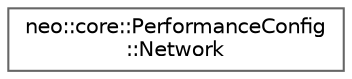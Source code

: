 digraph "Graphical Class Hierarchy"
{
 // LATEX_PDF_SIZE
  bgcolor="transparent";
  edge [fontname=Helvetica,fontsize=10,labelfontname=Helvetica,labelfontsize=10];
  node [fontname=Helvetica,fontsize=10,shape=box,height=0.2,width=0.4];
  rankdir="LR";
  Node0 [id="Node000000",label="neo::core::PerformanceConfig\l::Network",height=0.2,width=0.4,color="grey40", fillcolor="white", style="filled",URL="$structneo_1_1core_1_1_performance_config_1_1_network.html",tooltip=" "];
}
